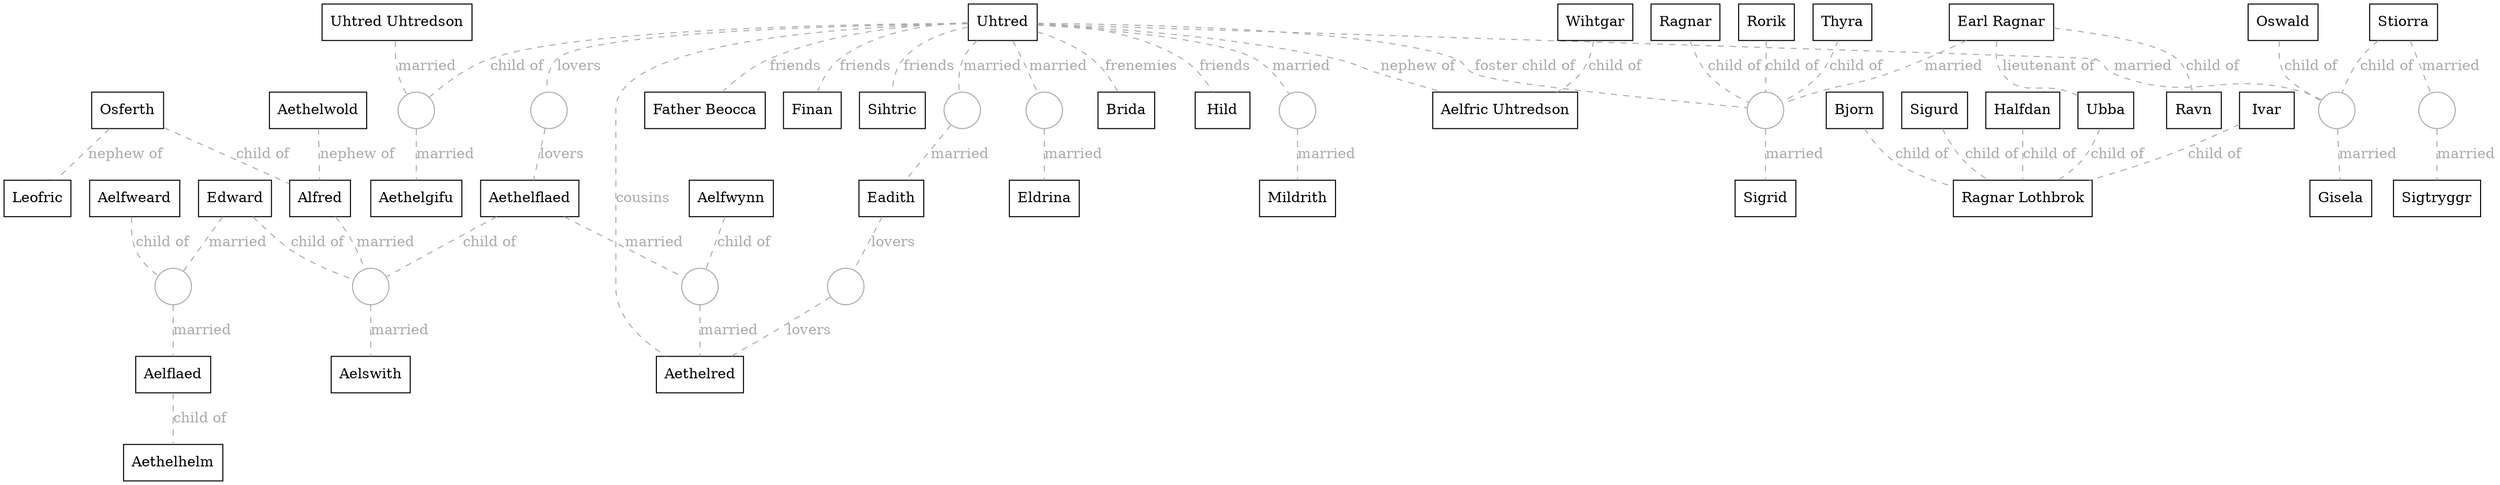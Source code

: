 digraph {
  // Global properties ////////////////////
  edge [dir=none, color="#AAAAAA", arrowhead="none"]
  compound=true

  // Characters ///////////////////////////
  subgraph Males {
    node [color="black", fillcolor="lightblue", shape="box"]
    Alfred
    Aethelred
    Uhtred
    Ravn
    RagnarSr [label="Earl Ragnar"]
    Ragnar
    RagnarLoth [label="Ragnar Lothbrok"]
    Ivar
    Ubba
    Bjorn
    Sigurd
    Halfdan
    Rorik
    Edward
    Osferth
    UhtredSr [label="Uhtred Uhtredson"]
    Oswald
    Beocca [label="Father Beocca"]
    Sigtryggr
    Finan
    Sihtric
    Leofric
    Aelfric [label="Aelfric Uhtredson"]
    Wihtgar
    Aelfweard
    Aethelhelm
    Aethelwold
  }
  subgraph Females {
    node [color="black", fillcolor="pink", shape="box"]
    Aelswith
    Aelfwynn
    Brida
    Thyra
    Sigrid
    Aethelflaed
    Aethelgifu
    Mildrith
    Gisela
    Eadith
    Eldrina
    Stiorra
    Hild
    Aelflaed
  }

  // Married //////////////////////////////
  edge [dir=none, color="#AAAAAA", arrowhead="none", label="married" style="dashed", fontcolor="#AAAAAA"]
  node [color="#AAAAAA", fillcolor="transparent" shape="circle" label=""]
  UhtredSr -> mar1 -> Aethelgifu
  RagnarSr -> mar2 -> Sigrid
  Uhtred -> mar3 -> Eldrina
  Uhtred -> mar4 -> Eadith
  Uhtred -> mar5 -> Gisela
  Uhtred -> mar6 -> Mildrith
  Aethelflaed -> mar7 -> Aethelred
  Alfred -> mar8 -> Aelswith
  Stiorra -> mar9 -> Sigtryggr
  Edward -> mar10 -> Aelflaed

  // Lovers ///////////////////////////////
  edge [dir=none, color="#AAAAAA", arrowhead="none", label="lovers" style="dashed", fontcolor="#AAAAAA"]
  node [color="#AAAAAA", fillcolor="transparent" shape="circle" label=""]
  Uhtred -> lov1 -> Aethelflaed
  Eadith -> lov2 -> Aethelred

  // Child Of /////////////////////////////
  edge [dir=forward, color="#AAAAAA", arrowhead="none", label="child of", fontcolor="#AAAAAA"]
  Uhtred -> mar1
  Ragnar -> mar2
  Rorik -> mar2
  Thyra -> mar2
  Oswald -> mar5
  Stiorra -> mar5
  Aelfwynn -> mar7
  Edward -> mar8
  Aethelflaed -> mar8
  Aelfweard -> mar10
  Osferth -> Alfred
  RagnarSr -> Ravn
  Wihtgar -> Aelfric
  Aelflaed -> Aethelhelm
  Ivar -> RagnarLoth
  Ubba -> RagnarLoth
  Bjorn -> RagnarLoth
  Sigurd -> RagnarLoth
  Halfdan -> RagnarLoth

  // Foster Child Of //////////////////////
  edge [dir=forward, color="#AAAAAA", arrowhead="none", label="foster child of", fontcolor="#AAAAAA"]
  Uhtred -> mar2

  // Lieutenant Of ////////////////////////
  edge [dir=forward, color="#AAAAAA", arrowhead="none", label="lieutenant of", fontcolor="#AAAAAA"]
  RagnarSr -> Ubba

  // Nephew Of ////////////////////////////
  edge [dir=forward, color="#AAAAAA", arrowhead="none", label="nephew of", fontcolor="#AAAAAA"]
  Osferth -> Leofric
  Uhtred -> Aelfric
  Aethelwold -> Alfred

  // Cousins //////////////////////////////
  edge [dir=none, color="#AAAAAA", arrowhead="none", label="cousins", fontcolor="#AAAAAA"]
  Uhtred -> Aethelred

  // Friends //////////////////////////////
  edge [dir=none, color="#AAAAAA", arrowhead="none", label="friends", fontcolor="#AAAAAA"]
  Uhtred -> Beocca
  Uhtred -> Finan
  Uhtred -> Sihtric
  Uhtred -> Hild

  // Frenemies ////////////////////////////
  edge [dir=none, color="#AAAAAA", arrowhead="none", label="frenemies", fontcolor="#AAAAAA"]
  Uhtred -> Brida
}
